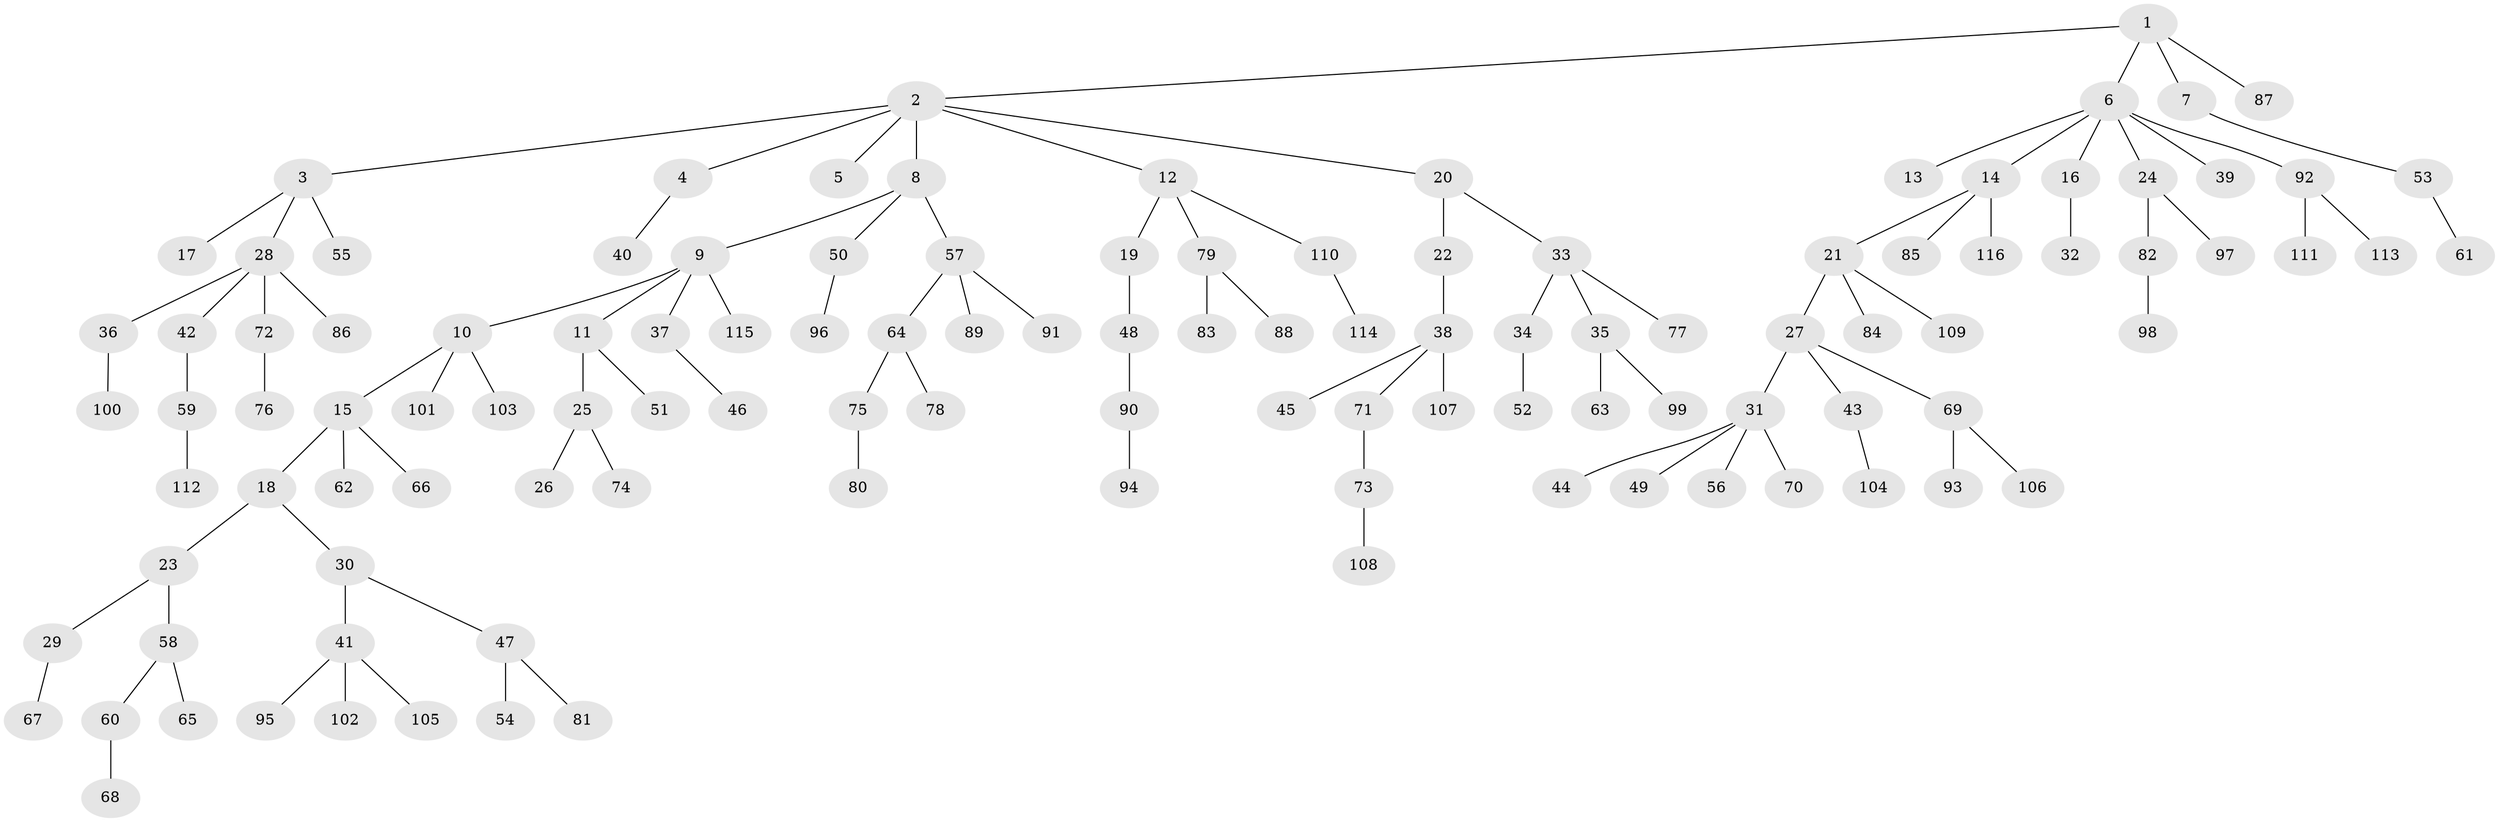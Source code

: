 // Generated by graph-tools (version 1.1) at 2025/11/02/27/25 16:11:27]
// undirected, 116 vertices, 115 edges
graph export_dot {
graph [start="1"]
  node [color=gray90,style=filled];
  1;
  2;
  3;
  4;
  5;
  6;
  7;
  8;
  9;
  10;
  11;
  12;
  13;
  14;
  15;
  16;
  17;
  18;
  19;
  20;
  21;
  22;
  23;
  24;
  25;
  26;
  27;
  28;
  29;
  30;
  31;
  32;
  33;
  34;
  35;
  36;
  37;
  38;
  39;
  40;
  41;
  42;
  43;
  44;
  45;
  46;
  47;
  48;
  49;
  50;
  51;
  52;
  53;
  54;
  55;
  56;
  57;
  58;
  59;
  60;
  61;
  62;
  63;
  64;
  65;
  66;
  67;
  68;
  69;
  70;
  71;
  72;
  73;
  74;
  75;
  76;
  77;
  78;
  79;
  80;
  81;
  82;
  83;
  84;
  85;
  86;
  87;
  88;
  89;
  90;
  91;
  92;
  93;
  94;
  95;
  96;
  97;
  98;
  99;
  100;
  101;
  102;
  103;
  104;
  105;
  106;
  107;
  108;
  109;
  110;
  111;
  112;
  113;
  114;
  115;
  116;
  1 -- 2;
  1 -- 6;
  1 -- 7;
  1 -- 87;
  2 -- 3;
  2 -- 4;
  2 -- 5;
  2 -- 8;
  2 -- 12;
  2 -- 20;
  3 -- 17;
  3 -- 28;
  3 -- 55;
  4 -- 40;
  6 -- 13;
  6 -- 14;
  6 -- 16;
  6 -- 24;
  6 -- 39;
  6 -- 92;
  7 -- 53;
  8 -- 9;
  8 -- 50;
  8 -- 57;
  9 -- 10;
  9 -- 11;
  9 -- 37;
  9 -- 115;
  10 -- 15;
  10 -- 101;
  10 -- 103;
  11 -- 25;
  11 -- 51;
  12 -- 19;
  12 -- 79;
  12 -- 110;
  14 -- 21;
  14 -- 85;
  14 -- 116;
  15 -- 18;
  15 -- 62;
  15 -- 66;
  16 -- 32;
  18 -- 23;
  18 -- 30;
  19 -- 48;
  20 -- 22;
  20 -- 33;
  21 -- 27;
  21 -- 84;
  21 -- 109;
  22 -- 38;
  23 -- 29;
  23 -- 58;
  24 -- 82;
  24 -- 97;
  25 -- 26;
  25 -- 74;
  27 -- 31;
  27 -- 43;
  27 -- 69;
  28 -- 36;
  28 -- 42;
  28 -- 72;
  28 -- 86;
  29 -- 67;
  30 -- 41;
  30 -- 47;
  31 -- 44;
  31 -- 49;
  31 -- 56;
  31 -- 70;
  33 -- 34;
  33 -- 35;
  33 -- 77;
  34 -- 52;
  35 -- 63;
  35 -- 99;
  36 -- 100;
  37 -- 46;
  38 -- 45;
  38 -- 71;
  38 -- 107;
  41 -- 95;
  41 -- 102;
  41 -- 105;
  42 -- 59;
  43 -- 104;
  47 -- 54;
  47 -- 81;
  48 -- 90;
  50 -- 96;
  53 -- 61;
  57 -- 64;
  57 -- 89;
  57 -- 91;
  58 -- 60;
  58 -- 65;
  59 -- 112;
  60 -- 68;
  64 -- 75;
  64 -- 78;
  69 -- 93;
  69 -- 106;
  71 -- 73;
  72 -- 76;
  73 -- 108;
  75 -- 80;
  79 -- 83;
  79 -- 88;
  82 -- 98;
  90 -- 94;
  92 -- 111;
  92 -- 113;
  110 -- 114;
}
